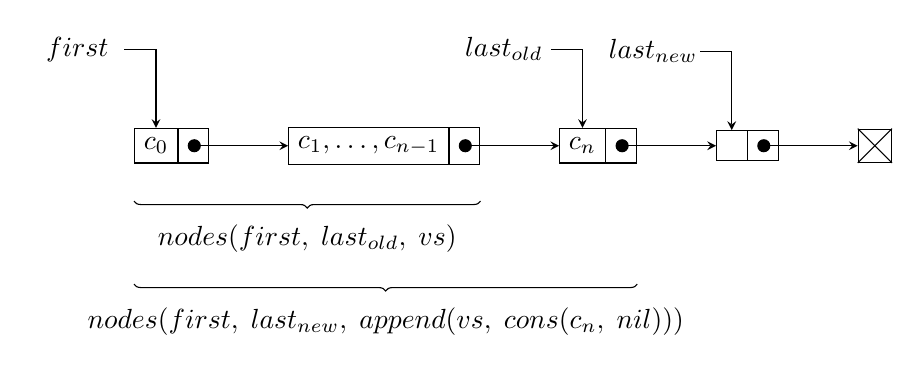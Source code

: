 \newcommand{\chainlabel}[2]{\path [<-, draw, shorten >=17pt] (#1) |- node [at end] {#2} ++(-1,1);}

\begin{tikzpicture}[list/.style={rectangle split, rectangle split parts=2, draw, rectangle split horizontal}, >=stealth, start chain]
	\node[list,on chain] (A) {$c_{0}$};
	\node[list,on chain] (B) {$c_{1},\ldots,c_{n-1}$};
	\node[list,on chain] (C) {$c_{n}$};
	\node[list,on chain] (D) {};
	\node[on chain,draw,inner sep=6pt] (E) {};
	\draw (E.north east) -- (E.south west);
	\draw (E.north west) -- (E.south east);
	\draw[*->] let \p1 = (A.two), \p2 = (A.center) in (\x1,\y2) -- (B);
	\draw[*->] let \p1 = (B.two), \p2 = (B.center) in (\x1,\y2) -- (C);
	\draw[*->] let \p1 = (C.two), \p2 = (C.center) in (\x1,\y2) -- (D);
	\draw[*->] let \p1 = (D.two), \p2 = (D.center) in (\x1,\y2) -- (E);
	\chainlabel{chain-1.one north}{$first$};
	\chainlabel{chain-3.one north}{$last_{old}$};
	\chainlabel{chain-4.one north}{$last_{new}$};
	\draw[decoration={brace,mirror,raise=20pt},decorate]
	(A.west) -- node[below=25pt] {$nodes(first, \; last_{old}, \; vs)$} (B.east);
	\draw[decoration={brace,mirror,raise=50pt},decorate]
	(A.west) -- node[below=55pt] {$nodes(first, \; last_{new}, \; append(vs, \; cons(c_{n}, \; nil)))$} (C.east);
\end{tikzpicture}